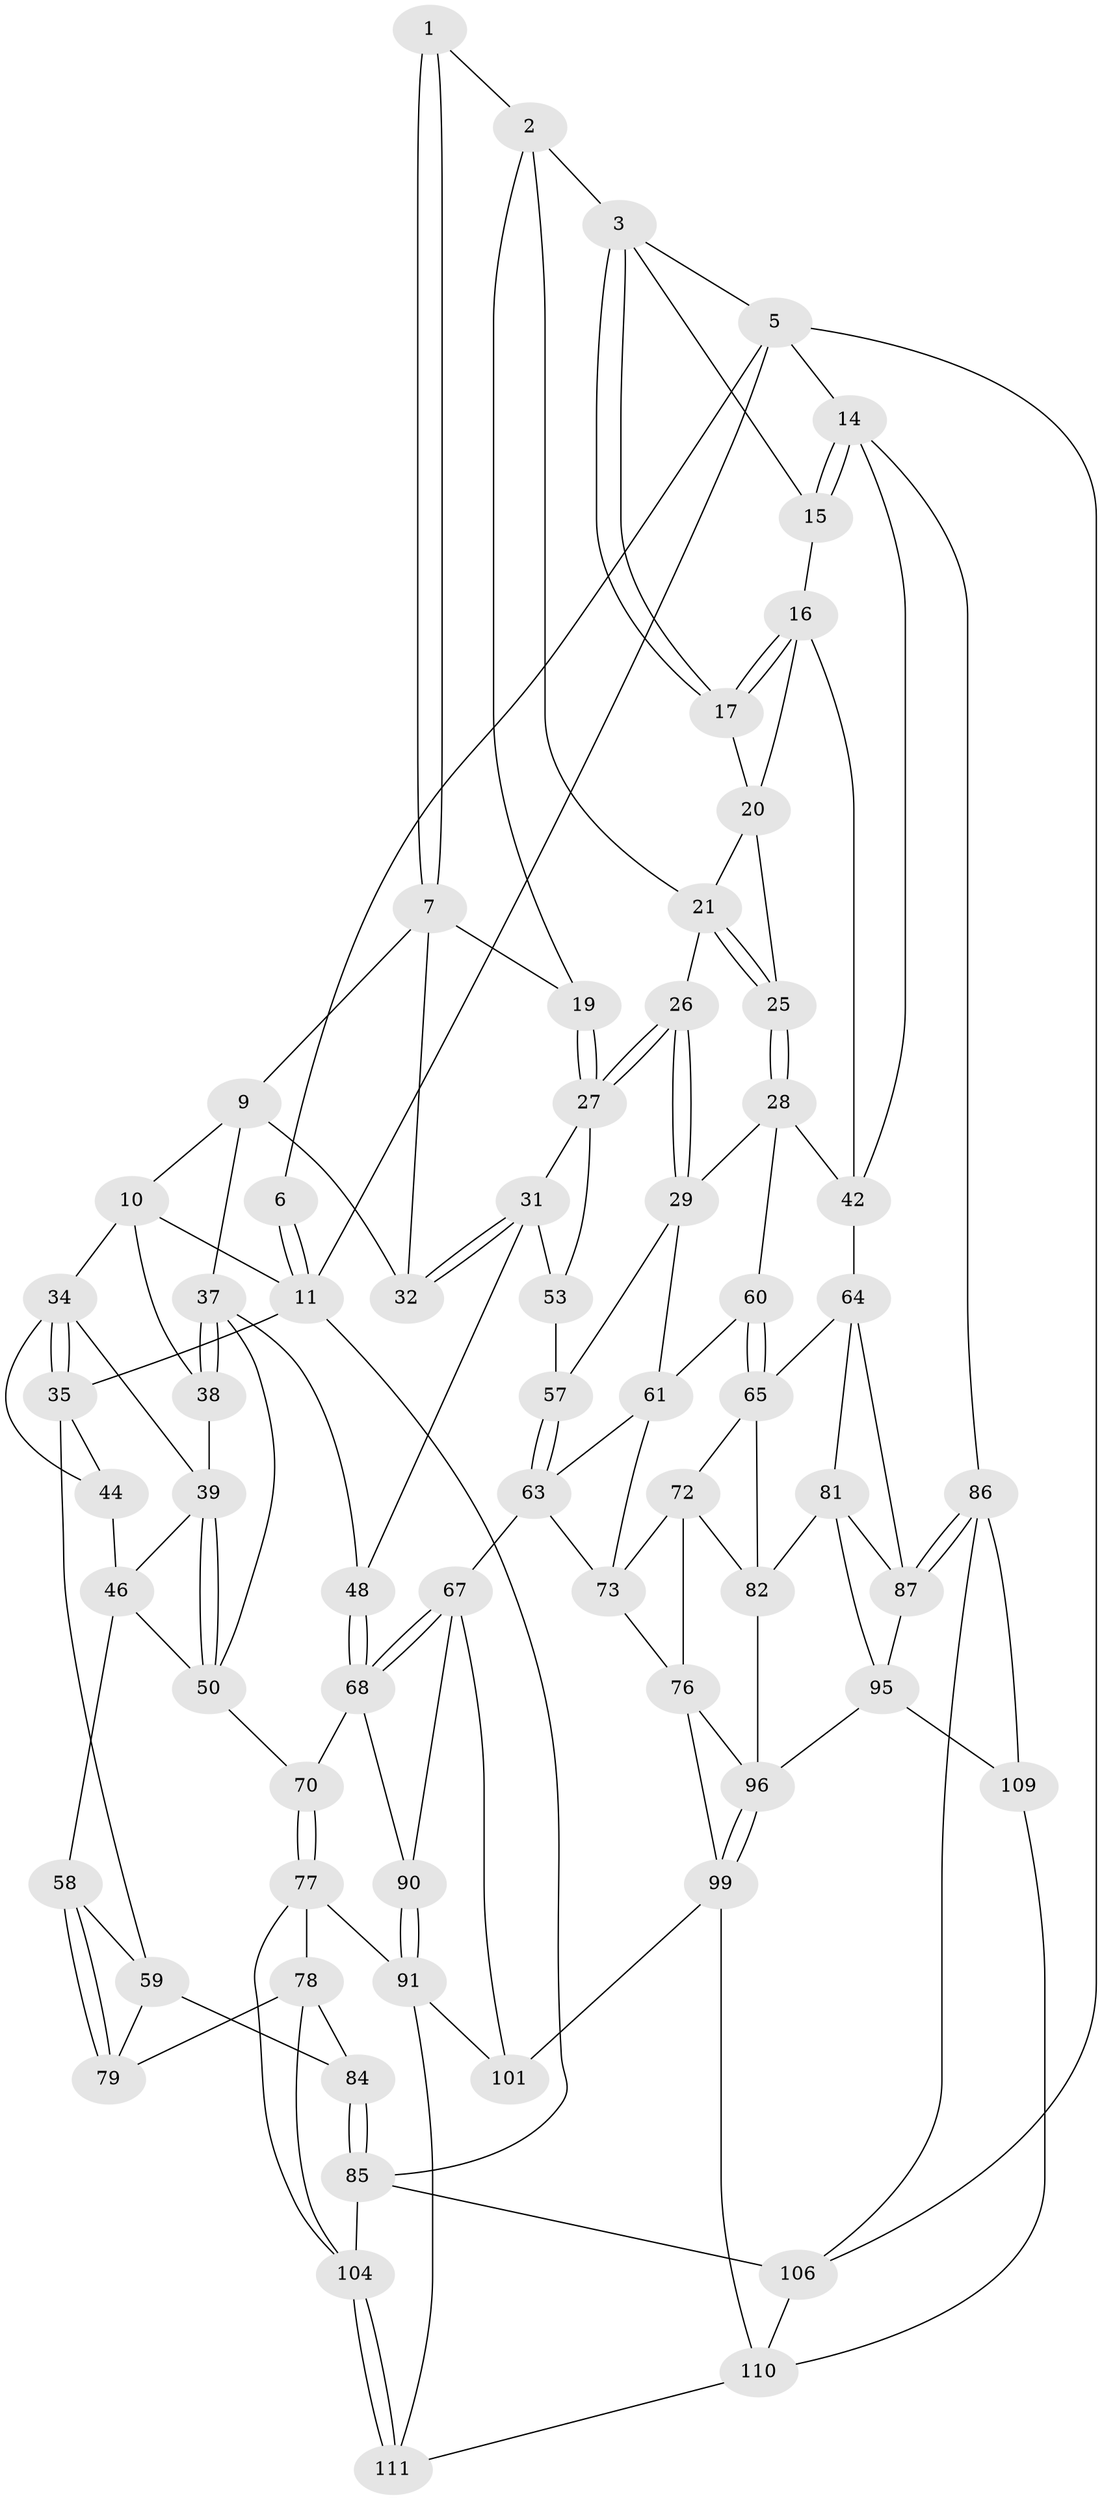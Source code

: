 // original degree distribution, {3: 0.017543859649122806, 4: 0.21929824561403508, 5: 0.5614035087719298, 6: 0.20175438596491227}
// Generated by graph-tools (version 1.1) at 2025/42/03/06/25 10:42:29]
// undirected, 68 vertices, 150 edges
graph export_dot {
graph [start="1"]
  node [color=gray90,style=filled];
  1 [pos="+0.4851781978692344+0.023409199169734565"];
  2 [pos="+0.6265456863866441+0.08803186386570068",super="+18"];
  3 [pos="+0.7692909459848362+0",super="+4"];
  5 [pos="+0.7839682986986906+0",super="+12"];
  6 [pos="+0.4079557703216987+0"];
  7 [pos="+0.4942935171754006+0.15887639069090118",super="+8"];
  9 [pos="+0.33830405638139616+0.15956739607654363",super="+36"];
  10 [pos="+0.26661976668795867+0.09812874833185542",super="+33"];
  11 [pos="+0.2515274886824387+0",super="+13"];
  14 [pos="+1+0.2378597034577596",super="+54"];
  15 [pos="+0.9931396517221988+0.23261438412529928"];
  16 [pos="+0.9482302494716347+0.24552875382596956",super="+23"];
  17 [pos="+0.7873334194035974+0.08912259018192431"];
  19 [pos="+0.49442639206223854+0.15892224165384874"];
  20 [pos="+0.7722781665326804+0.12543620030116626",super="+24"];
  21 [pos="+0.6630885017361968+0.18117409201861143",super="+22"];
  25 [pos="+0.7707954949569152+0.2421973707152612"];
  26 [pos="+0.5906050443018172+0.28932271062319115"];
  27 [pos="+0.5852906931306752+0.28780373745408006",super="+30"];
  28 [pos="+0.6940123849015107+0.3403387549576508",super="+43"];
  29 [pos="+0.6476910837296883+0.3503541267586412",super="+56"];
  31 [pos="+0.45448672468266266+0.3225021513982232",super="+47"];
  32 [pos="+0.4480380524639194+0.3145414023508446"];
  34 [pos="+0.11617343830494842+0.20456929337654906",super="+41"];
  35 [pos="+0+0.16779666157678175",super="+45"];
  37 [pos="+0.3174802397620808+0.3216020324021806",super="+49"];
  38 [pos="+0.20472520100510244+0.2481173053541281"];
  39 [pos="+0.21170228411034295+0.33475685227951807",super="+40"];
  42 [pos="+0.8576477699039822+0.39049754313300916",super="+55"];
  44 [pos="+0.08613620043961061+0.3736078972692046"];
  46 [pos="+0.10903517634758403+0.38498709746624415",super="+52"];
  48 [pos="+0.38847449787684385+0.43245585056272307"];
  50 [pos="+0.260428006765926+0.4212106963351141",super="+51"];
  53 [pos="+0.5031357717839976+0.43667405808107274"];
  57 [pos="+0.5308051737024745+0.45277579326406314"];
  58 [pos="+0.14262921485283406+0.5101581576777038"];
  59 [pos="+0+0.3927325201632497",super="+83"];
  60 [pos="+0.8206046046823825+0.4650901932738354"];
  61 [pos="+0.6614635069480143+0.43089924143986275",super="+62"];
  63 [pos="+0.5467174559209169+0.5322484375734887",super="+66"];
  64 [pos="+0.9874320037622735+0.5241668092701955",super="+80"];
  65 [pos="+0.8192488990814407+0.48217931383955626",super="+71"];
  67 [pos="+0.5009701708028428+0.5933490350836521",super="+93"];
  68 [pos="+0.40509651869443175+0.5054561295846517",super="+69"];
  70 [pos="+0.22954588137623988+0.5138662558879613"];
  72 [pos="+0.6992139815022492+0.5267859348589826",super="+75"];
  73 [pos="+0.663797526377737+0.5138109485408632",super="+74"];
  76 [pos="+0.6467659858453388+0.6689410369987183",super="+98"];
  77 [pos="+0.20458927721632203+0.6697287426179798",super="+92"];
  78 [pos="+0.10900809086055742+0.6479274977490405",super="+103"];
  79 [pos="+0.101676439465992+0.578780947526157"];
  81 [pos="+0.8564443828671108+0.6010031407273668",super="+94"];
  82 [pos="+0.7961771084944871+0.5588076326921566",super="+89"];
  84 [pos="+0+0.9582671791247399"];
  85 [pos="+0+1",super="+114"];
  86 [pos="+1+0.986124021999365",super="+107"];
  87 [pos="+1+0.8201469335184202",super="+88"];
  90 [pos="+0.3367826087784119+0.6629375130910713"];
  91 [pos="+0.3137407022966534+0.7239563303227001",super="+102"];
  95 [pos="+0.7996646578372867+0.734417774330068",super="+108"];
  96 [pos="+0.7853497784997403+0.7314191769841875",super="+97"];
  99 [pos="+0.6153325216791004+0.8367596409732626",super="+100"];
  101 [pos="+0.501143767622297+0.6571332291007947"];
  104 [pos="+0.1269585072192502+0.8387048067022228",super="+105"];
  106 [pos="+1+1",super="+113"];
  109 [pos="+0.7871339843896469+0.8671281407464415"];
  110 [pos="+0.5930992987706398+0.9041049422503703",super="+112"];
  111 [pos="+0.4537243384652802+0.9676092406246748"];
  1 -- 2;
  1 -- 7;
  1 -- 7;
  2 -- 3;
  2 -- 19;
  2 -- 21;
  3 -- 17;
  3 -- 17;
  3 -- 5;
  3 -- 15;
  5 -- 6;
  5 -- 106;
  5 -- 11;
  5 -- 14;
  6 -- 11;
  6 -- 11;
  7 -- 19;
  7 -- 32;
  7 -- 9;
  9 -- 10;
  9 -- 32;
  9 -- 37;
  10 -- 11;
  10 -- 34;
  10 -- 38;
  11 -- 35;
  11 -- 85;
  14 -- 15;
  14 -- 15;
  14 -- 86;
  14 -- 42;
  15 -- 16;
  16 -- 17;
  16 -- 17;
  16 -- 42;
  16 -- 20;
  17 -- 20;
  19 -- 27;
  19 -- 27;
  20 -- 21;
  20 -- 25;
  21 -- 25;
  21 -- 25;
  21 -- 26;
  25 -- 28;
  25 -- 28;
  26 -- 27;
  26 -- 27;
  26 -- 29;
  26 -- 29;
  27 -- 53;
  27 -- 31;
  28 -- 29;
  28 -- 42;
  28 -- 60;
  29 -- 57;
  29 -- 61;
  31 -- 32;
  31 -- 32;
  31 -- 48;
  31 -- 53;
  34 -- 35;
  34 -- 35;
  34 -- 44;
  34 -- 39;
  35 -- 59;
  35 -- 44;
  37 -- 38;
  37 -- 38;
  37 -- 48;
  37 -- 50;
  38 -- 39;
  39 -- 50;
  39 -- 50;
  39 -- 46;
  42 -- 64;
  44 -- 46;
  46 -- 50;
  46 -- 58;
  48 -- 68;
  48 -- 68;
  50 -- 70;
  53 -- 57;
  57 -- 63;
  57 -- 63;
  58 -- 59;
  58 -- 79;
  58 -- 79;
  59 -- 84;
  59 -- 79;
  60 -- 61;
  60 -- 65;
  60 -- 65;
  61 -- 73;
  61 -- 63;
  63 -- 73;
  63 -- 67;
  64 -- 65;
  64 -- 81;
  64 -- 87;
  65 -- 72;
  65 -- 82;
  67 -- 68;
  67 -- 68;
  67 -- 90;
  67 -- 101;
  68 -- 90;
  68 -- 70;
  70 -- 77;
  70 -- 77;
  72 -- 73;
  72 -- 76;
  72 -- 82;
  73 -- 76;
  76 -- 99;
  76 -- 96;
  77 -- 78;
  77 -- 104;
  77 -- 91;
  78 -- 79;
  78 -- 84;
  78 -- 104;
  81 -- 82;
  81 -- 95;
  81 -- 87;
  82 -- 96;
  84 -- 85;
  84 -- 85;
  85 -- 106 [weight=2];
  85 -- 104;
  86 -- 87;
  86 -- 87;
  86 -- 106;
  86 -- 109;
  87 -- 95;
  90 -- 91;
  90 -- 91;
  91 -- 101;
  91 -- 111;
  95 -- 96;
  95 -- 109;
  96 -- 99;
  96 -- 99;
  99 -- 101;
  99 -- 110;
  104 -- 111;
  104 -- 111;
  106 -- 110;
  109 -- 110;
  110 -- 111;
}
